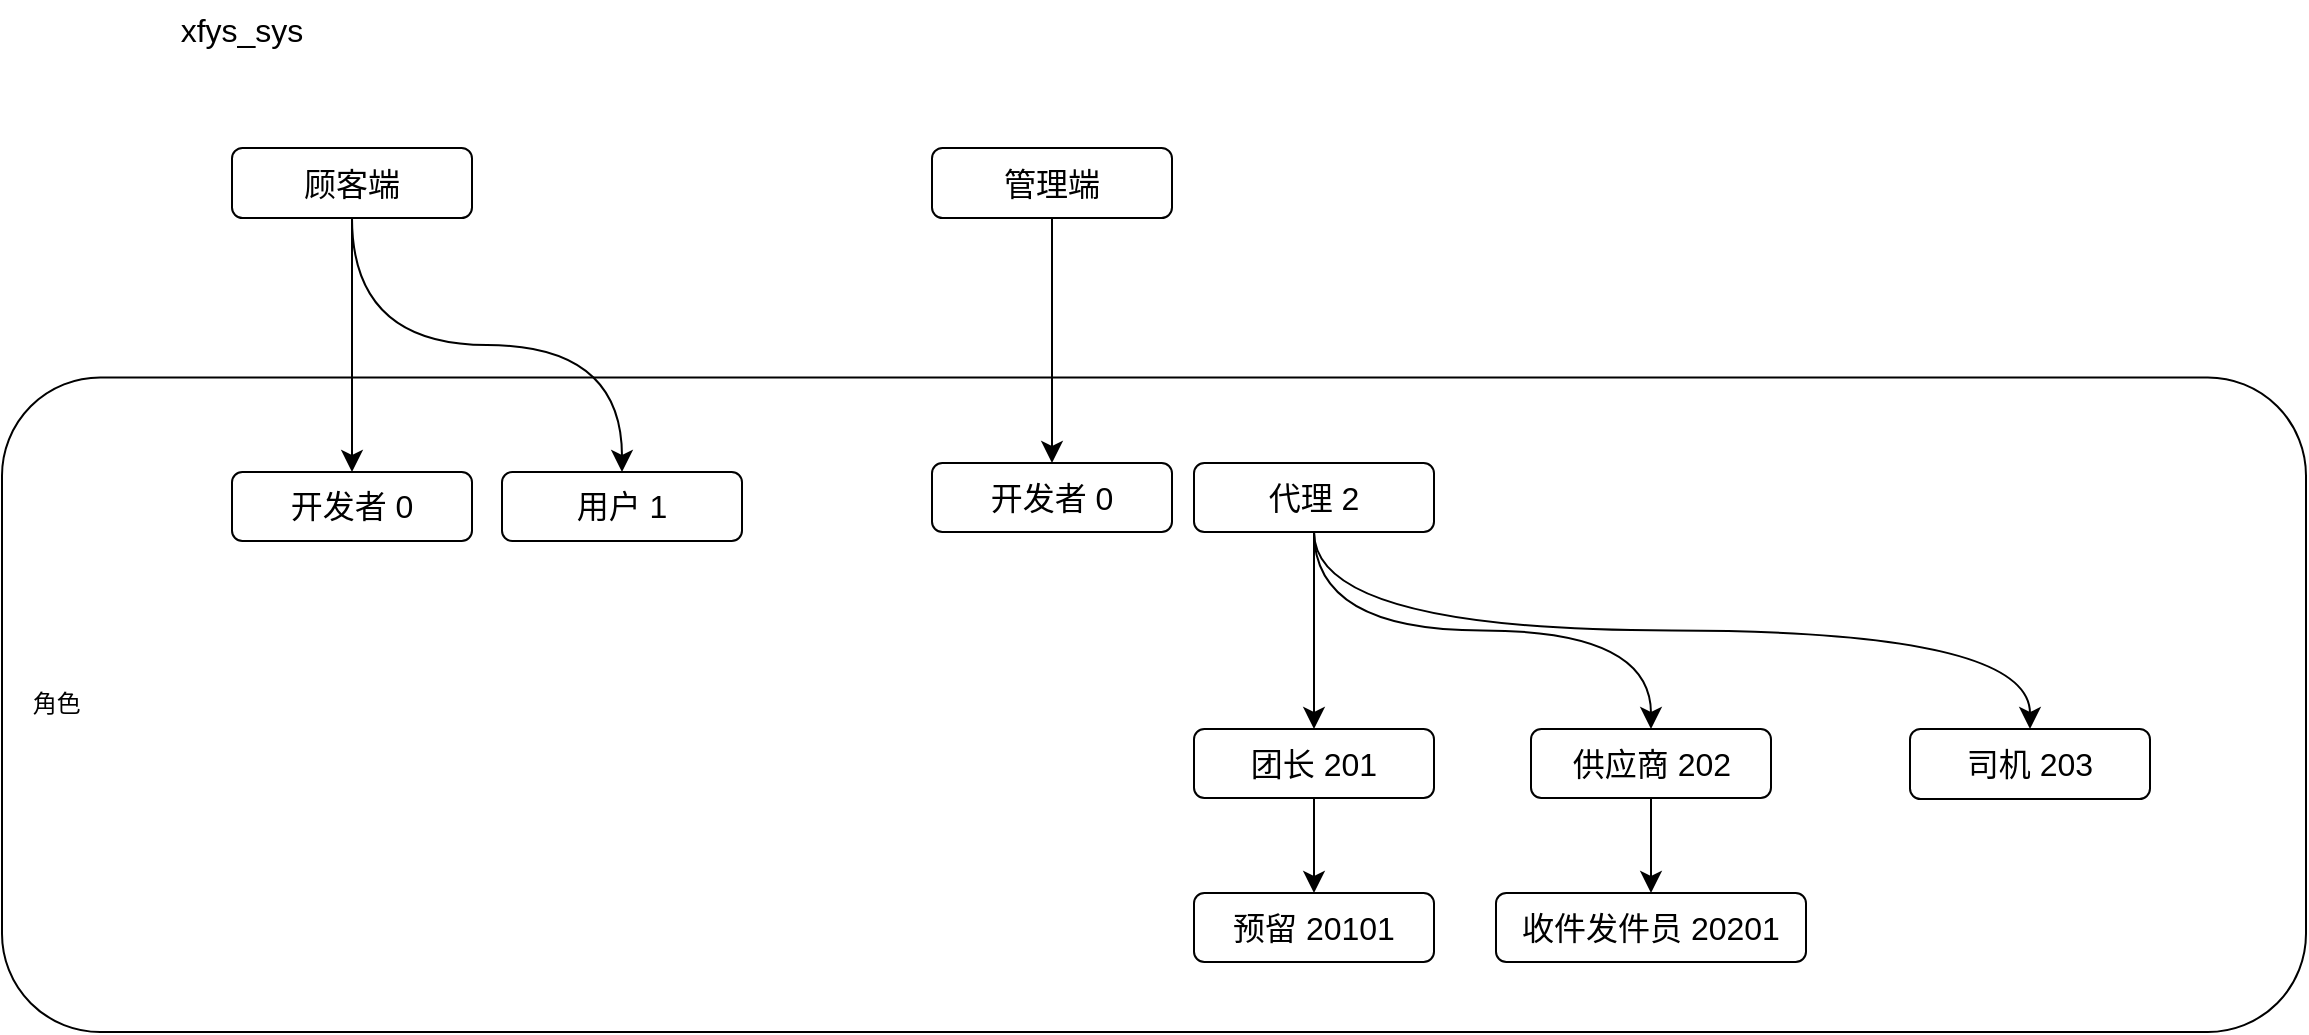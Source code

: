 <mxfile version="22.1.17" type="github">
  <diagram name="第 1 页" id="1SULF4poi3xS_OX-S2Gi">
    <mxGraphModel dx="2234" dy="1211" grid="0" gridSize="10" guides="1" tooltips="1" connect="1" arrows="1" fold="1" page="0" pageScale="1" pageWidth="827" pageHeight="1169" math="0" shadow="0">
      <root>
        <mxCell id="0" />
        <mxCell id="1" parent="0" />
        <mxCell id="0gdj0jr3233fd3dvfJDH-5" value="&amp;nbsp; &amp;nbsp; 角色" style="rounded=1;whiteSpace=wrap;html=1;fontFamily=Helvetica;fontSize=12;fontColor=default;verticalAlign=middle;align=left;" vertex="1" parent="1">
          <mxGeometry x="-429" y="103.75" width="1152" height="327.25" as="geometry" />
        </mxCell>
        <mxCell id="bxJUAexvs2471o88TPBo-1" value="xfys_sys" style="text;html=1;strokeColor=none;fillColor=none;align=center;verticalAlign=middle;whiteSpace=wrap;rounded=0;fontSize=16;" parent="1" vertex="1">
          <mxGeometry x="-339" y="-85" width="60" height="30" as="geometry" />
        </mxCell>
        <mxCell id="0gdj0jr3233fd3dvfJDH-4" style="edgeStyle=orthogonalEdgeStyle;curved=1;rounded=0;orthogonalLoop=1;jettySize=auto;html=1;exitX=0.5;exitY=1;exitDx=0;exitDy=0;entryX=0.5;entryY=0;entryDx=0;entryDy=0;fontSize=12;startSize=8;endSize=8;" edge="1" parent="1" source="bxJUAexvs2471o88TPBo-3" target="bxJUAexvs2471o88TPBo-6">
          <mxGeometry relative="1" as="geometry" />
        </mxCell>
        <mxCell id="0gdj0jr3233fd3dvfJDH-18" style="edgeStyle=orthogonalEdgeStyle;shape=connector;curved=1;rounded=0;orthogonalLoop=1;jettySize=auto;html=1;exitX=0.5;exitY=1;exitDx=0;exitDy=0;entryX=0.5;entryY=0;entryDx=0;entryDy=0;labelBackgroundColor=default;strokeColor=default;align=center;verticalAlign=middle;fontFamily=Helvetica;fontSize=12;fontColor=default;endArrow=classic;startSize=8;endSize=8;" edge="1" parent="1" source="bxJUAexvs2471o88TPBo-3" target="0gdj0jr3233fd3dvfJDH-17">
          <mxGeometry relative="1" as="geometry" />
        </mxCell>
        <mxCell id="bxJUAexvs2471o88TPBo-3" value="顾客端" style="rounded=1;whiteSpace=wrap;html=1;fontSize=16;" parent="1" vertex="1">
          <mxGeometry x="-314" y="-11" width="120" height="35" as="geometry" />
        </mxCell>
        <mxCell id="0gdj0jr3233fd3dvfJDH-24" style="edgeStyle=orthogonalEdgeStyle;shape=connector;curved=1;rounded=0;orthogonalLoop=1;jettySize=auto;html=1;exitX=0.5;exitY=1;exitDx=0;exitDy=0;labelBackgroundColor=default;strokeColor=default;align=center;verticalAlign=middle;fontFamily=Helvetica;fontSize=12;fontColor=default;endArrow=classic;startSize=8;endSize=8;" edge="1" parent="1" source="bxJUAexvs2471o88TPBo-4" target="0gdj0jr3233fd3dvfJDH-22">
          <mxGeometry relative="1" as="geometry" />
        </mxCell>
        <mxCell id="bxJUAexvs2471o88TPBo-4" value="团长 201" style="whiteSpace=wrap;html=1;fontSize=16;rounded=1;" parent="1" vertex="1">
          <mxGeometry x="167" y="279.5" width="120" height="34.5" as="geometry" />
        </mxCell>
        <mxCell id="bxJUAexvs2471o88TPBo-6" value="用户 1" style="whiteSpace=wrap;html=1;fontSize=16;rounded=1;" parent="1" vertex="1">
          <mxGeometry x="-179" y="151" width="120" height="34.5" as="geometry" />
        </mxCell>
        <mxCell id="0gdj0jr3233fd3dvfJDH-14" style="edgeStyle=orthogonalEdgeStyle;shape=connector;curved=1;rounded=0;orthogonalLoop=1;jettySize=auto;html=1;exitX=0.5;exitY=1;exitDx=0;exitDy=0;entryX=0.5;entryY=0;entryDx=0;entryDy=0;labelBackgroundColor=default;strokeColor=default;align=center;verticalAlign=middle;fontFamily=Helvetica;fontSize=12;fontColor=default;endArrow=classic;startSize=8;endSize=8;" edge="1" parent="1" source="bxJUAexvs2471o88TPBo-13" target="0gdj0jr3233fd3dvfJDH-13">
          <mxGeometry relative="1" as="geometry" />
        </mxCell>
        <mxCell id="bxJUAexvs2471o88TPBo-13" value="供应商 202" style="whiteSpace=wrap;html=1;fontSize=16;rounded=1;" parent="1" vertex="1">
          <mxGeometry x="335.5" y="279.5" width="120" height="34.5" as="geometry" />
        </mxCell>
        <mxCell id="KZt0bLGCY5tNQvC7S9tb-14" value="司机 203" style="rounded=1;whiteSpace=wrap;html=1;fontSize=16;" parent="1" vertex="1">
          <mxGeometry x="525" y="279.5" width="120" height="35" as="geometry" />
        </mxCell>
        <mxCell id="0gdj0jr3233fd3dvfJDH-16" style="edgeStyle=orthogonalEdgeStyle;shape=connector;curved=1;rounded=0;orthogonalLoop=1;jettySize=auto;html=1;exitX=0.5;exitY=1;exitDx=0;exitDy=0;entryX=0.5;entryY=0;entryDx=0;entryDy=0;labelBackgroundColor=default;strokeColor=default;align=center;verticalAlign=middle;fontFamily=Helvetica;fontSize=12;fontColor=default;endArrow=classic;startSize=8;endSize=8;" edge="1" parent="1" source="0gdj0jr3233fd3dvfJDH-3" target="0gdj0jr3233fd3dvfJDH-15">
          <mxGeometry relative="1" as="geometry" />
        </mxCell>
        <mxCell id="0gdj0jr3233fd3dvfJDH-3" value="管理端" style="rounded=1;whiteSpace=wrap;html=1;fontSize=16;" vertex="1" parent="1">
          <mxGeometry x="36" y="-11" width="120" height="35" as="geometry" />
        </mxCell>
        <mxCell id="0gdj0jr3233fd3dvfJDH-13" value="收件发件员 20201" style="whiteSpace=wrap;html=1;fontSize=16;rounded=1;" vertex="1" parent="1">
          <mxGeometry x="318" y="361.5" width="155" height="34.5" as="geometry" />
        </mxCell>
        <mxCell id="0gdj0jr3233fd3dvfJDH-15" value="开发者 0" style="whiteSpace=wrap;html=1;fontSize=16;rounded=1;" vertex="1" parent="1">
          <mxGeometry x="36" y="146.5" width="120" height="34.5" as="geometry" />
        </mxCell>
        <mxCell id="0gdj0jr3233fd3dvfJDH-17" value="开发者 0" style="whiteSpace=wrap;html=1;fontSize=16;rounded=1;" vertex="1" parent="1">
          <mxGeometry x="-314" y="151" width="120" height="34.5" as="geometry" />
        </mxCell>
        <mxCell id="0gdj0jr3233fd3dvfJDH-20" style="edgeStyle=orthogonalEdgeStyle;shape=connector;curved=1;rounded=0;orthogonalLoop=1;jettySize=auto;html=1;exitX=0.5;exitY=1;exitDx=0;exitDy=0;labelBackgroundColor=default;strokeColor=default;align=center;verticalAlign=middle;fontFamily=Helvetica;fontSize=12;fontColor=default;endArrow=classic;startSize=8;endSize=8;" edge="1" parent="1" source="0gdj0jr3233fd3dvfJDH-19" target="KZt0bLGCY5tNQvC7S9tb-14">
          <mxGeometry relative="1" as="geometry" />
        </mxCell>
        <mxCell id="0gdj0jr3233fd3dvfJDH-21" style="edgeStyle=orthogonalEdgeStyle;shape=connector;curved=1;rounded=0;orthogonalLoop=1;jettySize=auto;html=1;exitX=0.5;exitY=1;exitDx=0;exitDy=0;entryX=0.5;entryY=0;entryDx=0;entryDy=0;labelBackgroundColor=default;strokeColor=default;align=center;verticalAlign=middle;fontFamily=Helvetica;fontSize=12;fontColor=default;endArrow=classic;startSize=8;endSize=8;" edge="1" parent="1" source="0gdj0jr3233fd3dvfJDH-19" target="bxJUAexvs2471o88TPBo-4">
          <mxGeometry relative="1" as="geometry" />
        </mxCell>
        <mxCell id="0gdj0jr3233fd3dvfJDH-23" style="edgeStyle=orthogonalEdgeStyle;shape=connector;curved=1;rounded=0;orthogonalLoop=1;jettySize=auto;html=1;exitX=0.5;exitY=1;exitDx=0;exitDy=0;labelBackgroundColor=default;strokeColor=default;align=center;verticalAlign=middle;fontFamily=Helvetica;fontSize=12;fontColor=default;endArrow=classic;startSize=8;endSize=8;" edge="1" parent="1" source="0gdj0jr3233fd3dvfJDH-19" target="bxJUAexvs2471o88TPBo-13">
          <mxGeometry relative="1" as="geometry" />
        </mxCell>
        <mxCell id="0gdj0jr3233fd3dvfJDH-19" value="代理 2" style="whiteSpace=wrap;html=1;fontSize=16;rounded=1;" vertex="1" parent="1">
          <mxGeometry x="167" y="146.5" width="120" height="34.5" as="geometry" />
        </mxCell>
        <mxCell id="0gdj0jr3233fd3dvfJDH-22" value="预留 20101" style="whiteSpace=wrap;html=1;fontSize=16;rounded=1;" vertex="1" parent="1">
          <mxGeometry x="167" y="361.5" width="120" height="34.5" as="geometry" />
        </mxCell>
      </root>
    </mxGraphModel>
  </diagram>
</mxfile>
